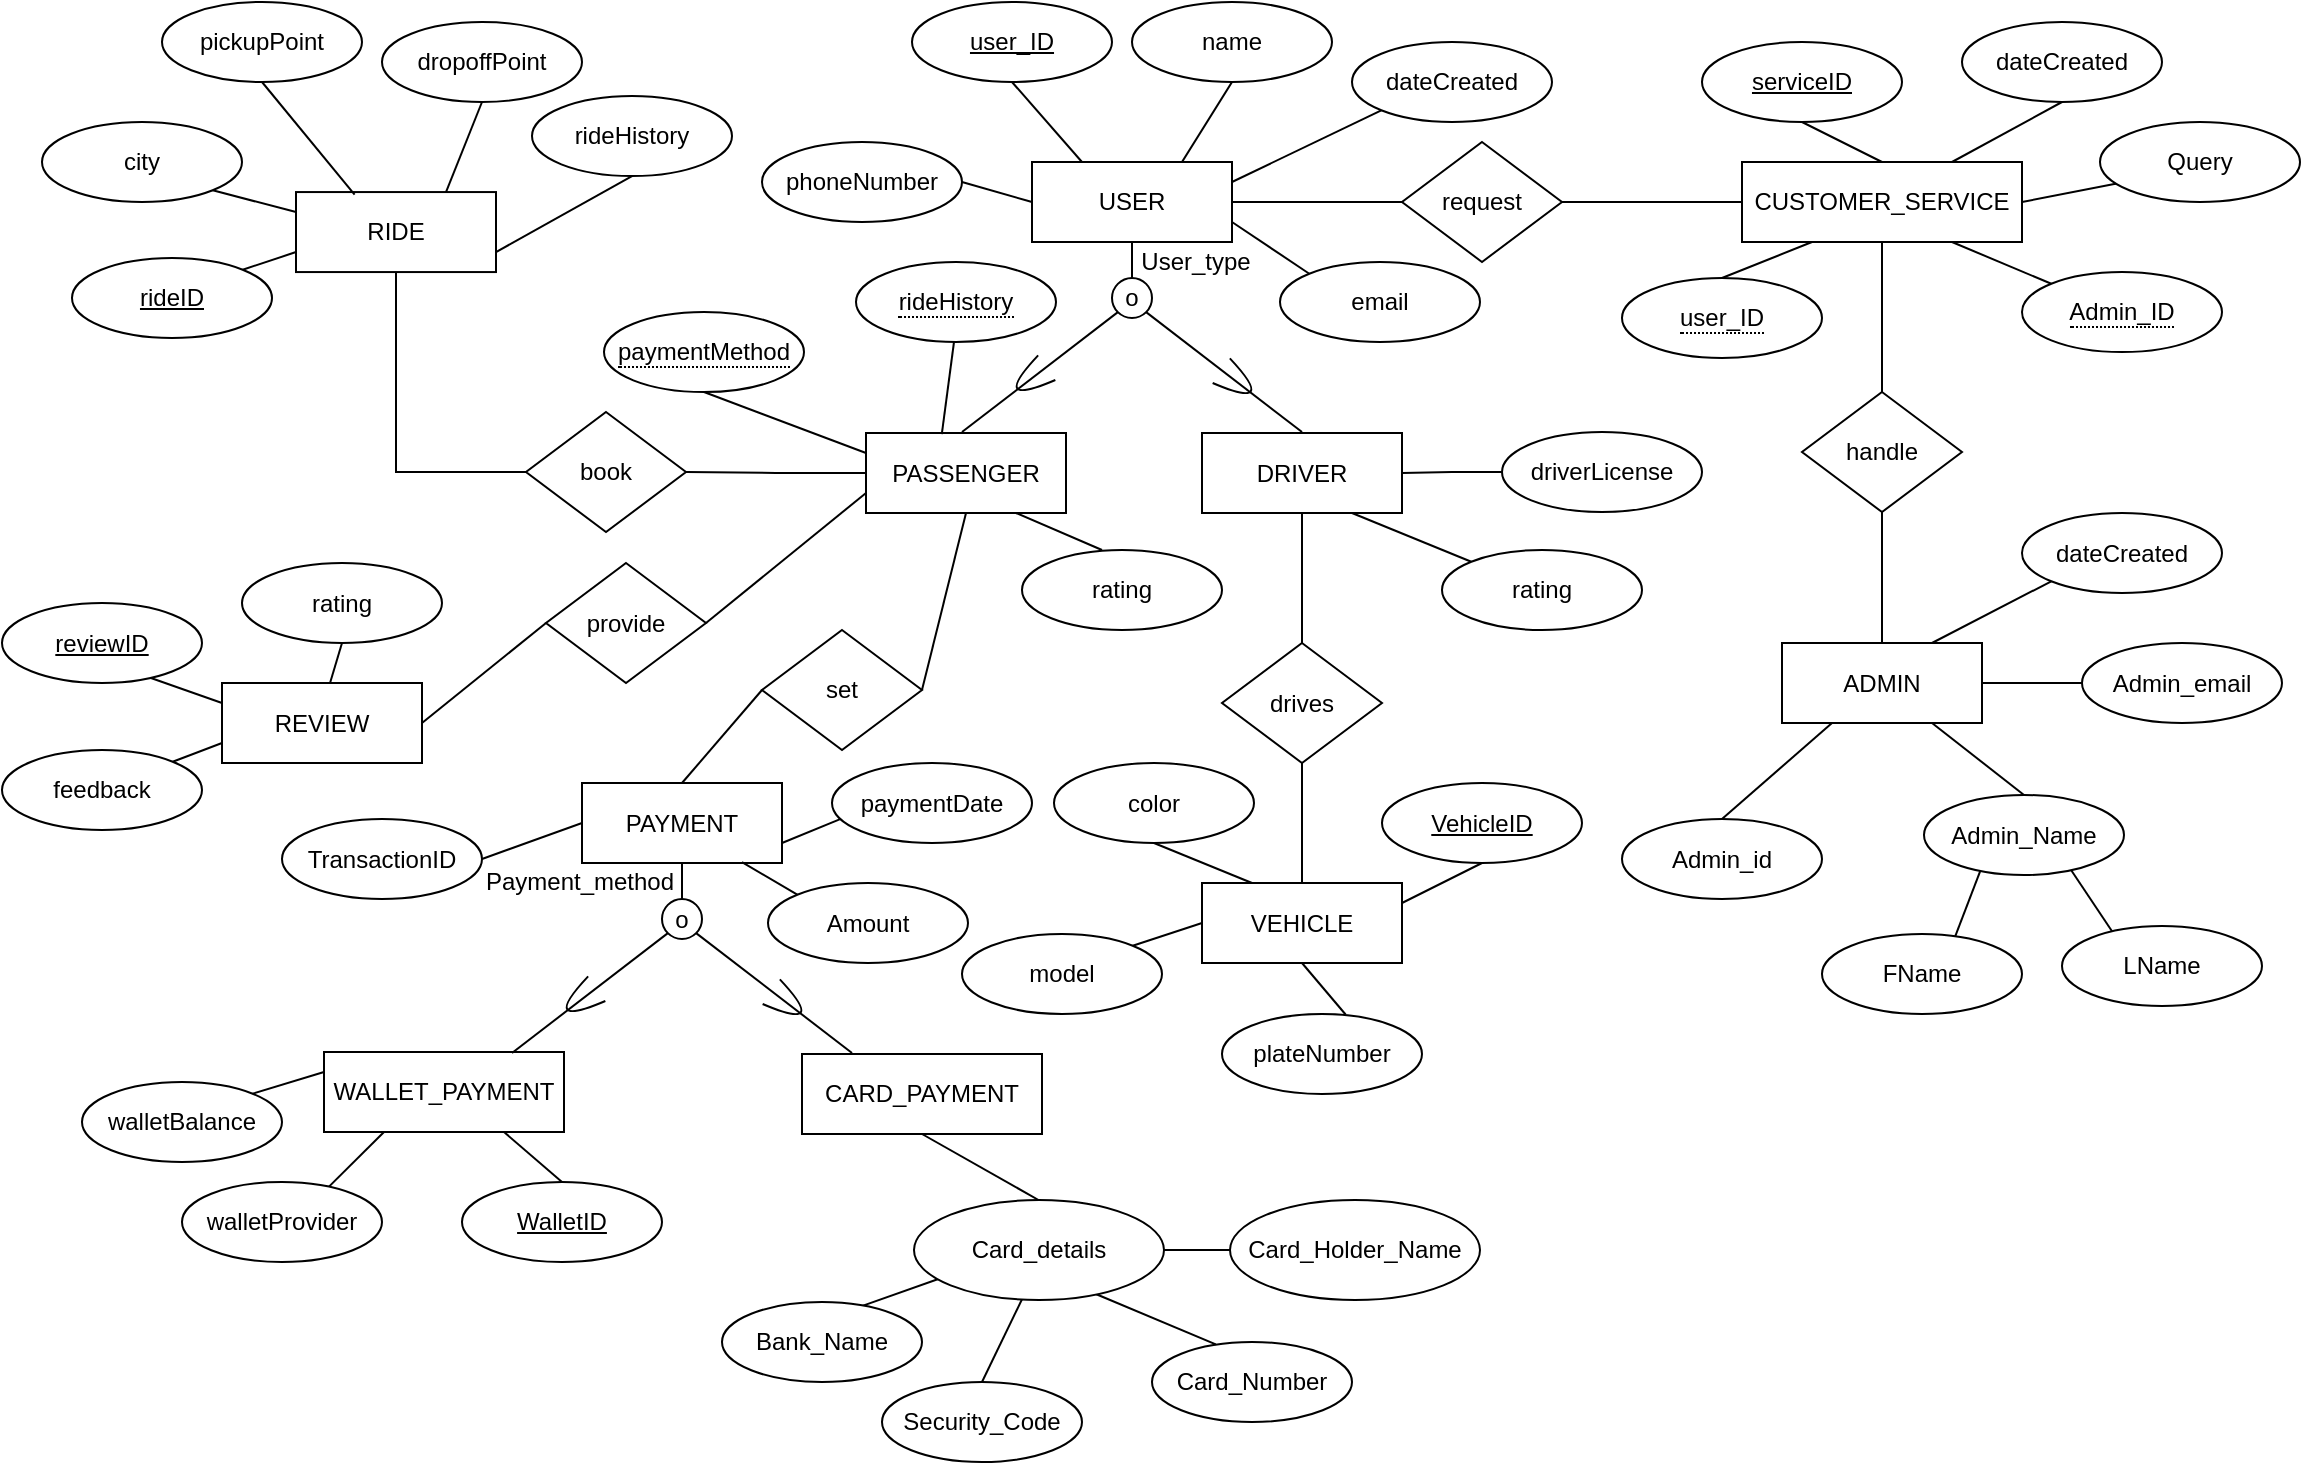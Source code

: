 <mxfile version="26.1.1">
  <diagram name="Page-1" id="zO423E_ZoOyMEr7k2f1L">
    <mxGraphModel dx="1430" dy="624" grid="1" gridSize="10" guides="1" tooltips="1" connect="1" arrows="1" fold="1" page="1" pageScale="1" pageWidth="1169" pageHeight="827" math="0" shadow="0">
      <root>
        <mxCell id="0" />
        <mxCell id="1" parent="0" />
        <mxCell id="DlGrRHyC1cA0BXUMPYq3-281" style="edgeStyle=orthogonalEdgeStyle;rounded=0;orthogonalLoop=1;jettySize=auto;html=1;exitX=1;exitY=0.5;exitDx=0;exitDy=0;entryX=0;entryY=0.5;entryDx=0;entryDy=0;endArrow=none;startFill=0;" parent="1" source="DlGrRHyC1cA0BXUMPYq3-2" target="DlGrRHyC1cA0BXUMPYq3-280" edge="1">
          <mxGeometry relative="1" as="geometry" />
        </mxCell>
        <mxCell id="DlGrRHyC1cA0BXUMPYq3-2" value="USER" style="whiteSpace=wrap;html=1;align=center;" parent="1" vertex="1">
          <mxGeometry x="535" y="140" width="100" height="40" as="geometry" />
        </mxCell>
        <mxCell id="DlGrRHyC1cA0BXUMPYq3-245" style="rounded=0;orthogonalLoop=1;jettySize=auto;html=1;exitX=0;exitY=1;exitDx=0;exitDy=0;entryX=0.5;entryY=0;entryDx=0;entryDy=0;endArrow=none;endFill=0;" parent="1" source="DlGrRHyC1cA0BXUMPYq3-247" edge="1">
          <mxGeometry relative="1" as="geometry">
            <mxPoint x="500" y="275" as="targetPoint" />
          </mxGeometry>
        </mxCell>
        <mxCell id="DlGrRHyC1cA0BXUMPYq3-246" style="rounded=0;orthogonalLoop=1;jettySize=auto;html=1;exitX=1;exitY=1;exitDx=0;exitDy=0;entryX=0.5;entryY=0;entryDx=0;entryDy=0;endArrow=none;endFill=0;" parent="1" source="DlGrRHyC1cA0BXUMPYq3-247" edge="1">
          <mxGeometry relative="1" as="geometry">
            <mxPoint x="670" y="275" as="targetPoint" />
          </mxGeometry>
        </mxCell>
        <mxCell id="DlGrRHyC1cA0BXUMPYq3-247" value="o" style="ellipse;whiteSpace=wrap;html=1;aspect=fixed;" parent="1" vertex="1">
          <mxGeometry x="575" y="198" width="20" height="20" as="geometry" />
        </mxCell>
        <mxCell id="DlGrRHyC1cA0BXUMPYq3-248" style="edgeStyle=orthogonalEdgeStyle;rounded=0;orthogonalLoop=1;jettySize=auto;html=1;entryX=0.5;entryY=1;entryDx=0;entryDy=0;endArrow=none;endFill=0;exitX=0.5;exitY=0;exitDx=0;exitDy=0;" parent="1" source="DlGrRHyC1cA0BXUMPYq3-247" edge="1">
          <mxGeometry relative="1" as="geometry">
            <mxPoint x="585" y="202" as="sourcePoint" />
            <mxPoint x="585" y="180" as="targetPoint" />
          </mxGeometry>
        </mxCell>
        <mxCell id="DlGrRHyC1cA0BXUMPYq3-249" value="" style="shape=dataStorage;whiteSpace=wrap;html=1;fixedSize=1;size=100;rotation=-35;" parent="1" vertex="1">
          <mxGeometry x="526" y="240.5" width="18" height="15" as="geometry" />
        </mxCell>
        <mxCell id="DlGrRHyC1cA0BXUMPYq3-250" value="" style="shape=dataStorage;whiteSpace=wrap;html=1;fixedSize=1;size=100;rotation=-145;" parent="1" vertex="1">
          <mxGeometry x="628" y="242" width="18" height="15" as="geometry" />
        </mxCell>
        <mxCell id="DlGrRHyC1cA0BXUMPYq3-264" style="edgeStyle=orthogonalEdgeStyle;rounded=0;orthogonalLoop=1;jettySize=auto;html=1;exitX=0.5;exitY=1;exitDx=0;exitDy=0;entryX=0.5;entryY=0;entryDx=0;entryDy=0;endArrow=none;startFill=0;" parent="1" source="DlGrRHyC1cA0BXUMPYq3-253" target="DlGrRHyC1cA0BXUMPYq3-263" edge="1">
          <mxGeometry relative="1" as="geometry" />
        </mxCell>
        <mxCell id="21jT29tWylWuVhvwRp_g-45" style="rounded=0;orthogonalLoop=1;jettySize=auto;html=1;exitX=0.75;exitY=1;exitDx=0;exitDy=0;entryX=0;entryY=0;entryDx=0;entryDy=0;endArrow=none;startFill=0;" parent="1" source="DlGrRHyC1cA0BXUMPYq3-253" target="21jT29tWylWuVhvwRp_g-44" edge="1">
          <mxGeometry relative="1" as="geometry" />
        </mxCell>
        <mxCell id="DlGrRHyC1cA0BXUMPYq3-253" value="DRIVER" style="whiteSpace=wrap;html=1;align=center;" parent="1" vertex="1">
          <mxGeometry x="620" y="275.5" width="100" height="40" as="geometry" />
        </mxCell>
        <mxCell id="DlGrRHyC1cA0BXUMPYq3-270" style="edgeStyle=orthogonalEdgeStyle;rounded=0;orthogonalLoop=1;jettySize=auto;html=1;exitX=0;exitY=0.5;exitDx=0;exitDy=0;entryX=1;entryY=0.5;entryDx=0;entryDy=0;endArrow=none;startFill=0;" parent="1" source="DlGrRHyC1cA0BXUMPYq3-254" target="DlGrRHyC1cA0BXUMPYq3-266" edge="1">
          <mxGeometry relative="1" as="geometry" />
        </mxCell>
        <mxCell id="21jT29tWylWuVhvwRp_g-61" style="rounded=0;orthogonalLoop=1;jettySize=auto;html=1;exitX=0;exitY=0.75;exitDx=0;exitDy=0;entryX=1;entryY=0.5;entryDx=0;entryDy=0;endArrow=none;startFill=0;" parent="1" source="DlGrRHyC1cA0BXUMPYq3-254" target="21jT29tWylWuVhvwRp_g-60" edge="1">
          <mxGeometry relative="1" as="geometry" />
        </mxCell>
        <mxCell id="DlGrRHyC1cA0BXUMPYq3-254" value="PASSENGER" style="whiteSpace=wrap;html=1;align=center;" parent="1" vertex="1">
          <mxGeometry x="452" y="275.5" width="100" height="40" as="geometry" />
        </mxCell>
        <mxCell id="21jT29tWylWuVhvwRp_g-8" style="rounded=0;orthogonalLoop=1;jettySize=auto;html=1;exitX=0;exitY=0.5;exitDx=0;exitDy=0;entryX=1;entryY=0.5;entryDx=0;entryDy=0;endArrow=none;startFill=0;" parent="1" source="DlGrRHyC1cA0BXUMPYq3-255" target="21jT29tWylWuVhvwRp_g-5" edge="1">
          <mxGeometry relative="1" as="geometry" />
        </mxCell>
        <mxCell id="DlGrRHyC1cA0BXUMPYq3-255" value="PAYMENT" style="whiteSpace=wrap;html=1;align=center;" parent="1" vertex="1">
          <mxGeometry x="310" y="450.5" width="100" height="40" as="geometry" />
        </mxCell>
        <mxCell id="DlGrRHyC1cA0BXUMPYq3-284" style="edgeStyle=orthogonalEdgeStyle;rounded=0;orthogonalLoop=1;jettySize=auto;html=1;exitX=0.5;exitY=0;exitDx=0;exitDy=0;entryX=0.5;entryY=1;entryDx=0;entryDy=0;endArrow=none;startFill=0;" parent="1" source="DlGrRHyC1cA0BXUMPYq3-256" target="DlGrRHyC1cA0BXUMPYq3-283" edge="1">
          <mxGeometry relative="1" as="geometry" />
        </mxCell>
        <mxCell id="vDaypBNMxRBxDDfHmTtc-6" style="rounded=0;orthogonalLoop=1;jettySize=auto;html=1;exitX=0.75;exitY=1;exitDx=0;exitDy=0;entryX=0.5;entryY=0;entryDx=0;entryDy=0;endArrow=none;startFill=0;" parent="1" source="DlGrRHyC1cA0BXUMPYq3-256" target="vDaypBNMxRBxDDfHmTtc-1" edge="1">
          <mxGeometry relative="1" as="geometry" />
        </mxCell>
        <mxCell id="vDaypBNMxRBxDDfHmTtc-23" style="rounded=0;orthogonalLoop=1;jettySize=auto;html=1;exitX=1;exitY=0.5;exitDx=0;exitDy=0;entryX=0;entryY=0.5;entryDx=0;entryDy=0;endArrow=none;startFill=0;" parent="1" source="DlGrRHyC1cA0BXUMPYq3-256" target="vDaypBNMxRBxDDfHmTtc-22" edge="1">
          <mxGeometry relative="1" as="geometry" />
        </mxCell>
        <mxCell id="DlGrRHyC1cA0BXUMPYq3-256" value="ADMIN" style="whiteSpace=wrap;html=1;align=center;" parent="1" vertex="1">
          <mxGeometry x="910" y="380.5" width="100" height="40" as="geometry" />
        </mxCell>
        <mxCell id="DlGrRHyC1cA0BXUMPYq3-257" value="CARD_PAYMENT" style="whiteSpace=wrap;html=1;align=center;" parent="1" vertex="1">
          <mxGeometry x="420" y="586" width="120" height="40" as="geometry" />
        </mxCell>
        <mxCell id="21jT29tWylWuVhvwRp_g-11" style="rounded=0;orthogonalLoop=1;jettySize=auto;html=1;exitX=0.25;exitY=1;exitDx=0;exitDy=0;entryX=0.73;entryY=0.07;entryDx=0;entryDy=0;endArrow=none;startFill=0;entryPerimeter=0;" parent="1" source="DlGrRHyC1cA0BXUMPYq3-258" target="21jT29tWylWuVhvwRp_g-1" edge="1">
          <mxGeometry relative="1" as="geometry" />
        </mxCell>
        <mxCell id="21jT29tWylWuVhvwRp_g-12" style="rounded=0;orthogonalLoop=1;jettySize=auto;html=1;exitX=0.75;exitY=1;exitDx=0;exitDy=0;entryX=0.5;entryY=0;entryDx=0;entryDy=0;endArrow=none;startFill=0;" parent="1" source="DlGrRHyC1cA0BXUMPYq3-258" target="21jT29tWylWuVhvwRp_g-2" edge="1">
          <mxGeometry relative="1" as="geometry" />
        </mxCell>
        <mxCell id="DlGrRHyC1cA0BXUMPYq3-258" value="WALLET_PAYMENT" style="whiteSpace=wrap;html=1;align=center;" parent="1" vertex="1">
          <mxGeometry x="181" y="585" width="120" height="40" as="geometry" />
        </mxCell>
        <mxCell id="DlGrRHyC1cA0BXUMPYq3-259" value="RIDE" style="whiteSpace=wrap;html=1;align=center;" parent="1" vertex="1">
          <mxGeometry x="167" y="155.03" width="100" height="40" as="geometry" />
        </mxCell>
        <mxCell id="21jT29tWylWuVhvwRp_g-18" style="rounded=0;orthogonalLoop=1;jettySize=auto;html=1;exitX=0;exitY=0.5;exitDx=0;exitDy=0;entryX=1;entryY=0;entryDx=0;entryDy=0;endArrow=none;startFill=0;" parent="1" source="DlGrRHyC1cA0BXUMPYq3-261" target="21jT29tWylWuVhvwRp_g-15" edge="1">
          <mxGeometry relative="1" as="geometry" />
        </mxCell>
        <mxCell id="DlGrRHyC1cA0BXUMPYq3-261" value="VEHICLE" style="whiteSpace=wrap;html=1;align=center;" parent="1" vertex="1">
          <mxGeometry x="620" y="500.5" width="100" height="40" as="geometry" />
        </mxCell>
        <mxCell id="vDaypBNMxRBxDDfHmTtc-26" style="rounded=0;orthogonalLoop=1;jettySize=auto;html=1;exitX=1;exitY=0.5;exitDx=0;exitDy=0;entryX=0.084;entryY=0.768;entryDx=0;entryDy=0;endArrow=none;startFill=0;entryPerimeter=0;" parent="1" source="DlGrRHyC1cA0BXUMPYq3-262" target="vDaypBNMxRBxDDfHmTtc-25" edge="1">
          <mxGeometry relative="1" as="geometry" />
        </mxCell>
        <mxCell id="DlGrRHyC1cA0BXUMPYq3-262" value="CUSTOMER_SERVICE" style="whiteSpace=wrap;html=1;align=center;" parent="1" vertex="1">
          <mxGeometry x="890" y="140" width="140" height="40" as="geometry" />
        </mxCell>
        <mxCell id="DlGrRHyC1cA0BXUMPYq3-265" style="edgeStyle=orthogonalEdgeStyle;rounded=0;orthogonalLoop=1;jettySize=auto;html=1;exitX=0.5;exitY=1;exitDx=0;exitDy=0;entryX=0.5;entryY=0;entryDx=0;entryDy=0;endArrow=none;startFill=0;" parent="1" source="DlGrRHyC1cA0BXUMPYq3-263" target="DlGrRHyC1cA0BXUMPYq3-261" edge="1">
          <mxGeometry relative="1" as="geometry" />
        </mxCell>
        <mxCell id="DlGrRHyC1cA0BXUMPYq3-263" value="drives" style="shape=rhombus;perimeter=rhombusPerimeter;whiteSpace=wrap;html=1;align=center;" parent="1" vertex="1">
          <mxGeometry x="630" y="380.5" width="80" height="60" as="geometry" />
        </mxCell>
        <mxCell id="DlGrRHyC1cA0BXUMPYq3-268" style="edgeStyle=orthogonalEdgeStyle;rounded=0;orthogonalLoop=1;jettySize=auto;html=1;exitX=0;exitY=0.5;exitDx=0;exitDy=0;entryX=0.5;entryY=1;entryDx=0;entryDy=0;endArrow=none;startFill=0;" parent="1" source="DlGrRHyC1cA0BXUMPYq3-266" target="DlGrRHyC1cA0BXUMPYq3-259" edge="1">
          <mxGeometry relative="1" as="geometry" />
        </mxCell>
        <mxCell id="DlGrRHyC1cA0BXUMPYq3-266" value="book" style="shape=rhombus;perimeter=rhombusPerimeter;whiteSpace=wrap;html=1;align=center;" parent="1" vertex="1">
          <mxGeometry x="282" y="265.03" width="80" height="60" as="geometry" />
        </mxCell>
        <mxCell id="DlGrRHyC1cA0BXUMPYq3-272" style="rounded=0;orthogonalLoop=1;jettySize=auto;html=1;exitX=1;exitY=0.5;exitDx=0;exitDy=0;entryX=0.5;entryY=1;entryDx=0;entryDy=0;endArrow=none;startFill=0;" parent="1" source="DlGrRHyC1cA0BXUMPYq3-271" target="DlGrRHyC1cA0BXUMPYq3-254" edge="1">
          <mxGeometry relative="1" as="geometry" />
        </mxCell>
        <mxCell id="DlGrRHyC1cA0BXUMPYq3-273" style="rounded=0;orthogonalLoop=1;jettySize=auto;html=1;exitX=0;exitY=0.5;exitDx=0;exitDy=0;entryX=0.5;entryY=0;entryDx=0;entryDy=0;endArrow=none;startFill=0;" parent="1" source="DlGrRHyC1cA0BXUMPYq3-271" target="DlGrRHyC1cA0BXUMPYq3-255" edge="1">
          <mxGeometry relative="1" as="geometry">
            <mxPoint x="370" y="440.0" as="targetPoint" />
          </mxGeometry>
        </mxCell>
        <mxCell id="DlGrRHyC1cA0BXUMPYq3-271" value="set" style="shape=rhombus;perimeter=rhombusPerimeter;whiteSpace=wrap;html=1;align=center;" parent="1" vertex="1">
          <mxGeometry x="400" y="374" width="80" height="60" as="geometry" />
        </mxCell>
        <mxCell id="DlGrRHyC1cA0BXUMPYq3-274" style="rounded=0;orthogonalLoop=1;jettySize=auto;html=1;exitX=0;exitY=1;exitDx=0;exitDy=0;entryX=0.5;entryY=0;entryDx=0;entryDy=0;endArrow=none;endFill=0;" parent="1" source="DlGrRHyC1cA0BXUMPYq3-276" edge="1">
          <mxGeometry relative="1" as="geometry">
            <mxPoint x="275" y="585.5" as="targetPoint" />
          </mxGeometry>
        </mxCell>
        <mxCell id="DlGrRHyC1cA0BXUMPYq3-275" style="rounded=0;orthogonalLoop=1;jettySize=auto;html=1;exitX=1;exitY=1;exitDx=0;exitDy=0;entryX=0.5;entryY=0;entryDx=0;entryDy=0;endArrow=none;endFill=0;" parent="1" source="DlGrRHyC1cA0BXUMPYq3-276" edge="1">
          <mxGeometry relative="1" as="geometry">
            <mxPoint x="445" y="585.5" as="targetPoint" />
          </mxGeometry>
        </mxCell>
        <mxCell id="DlGrRHyC1cA0BXUMPYq3-276" value="o" style="ellipse;whiteSpace=wrap;html=1;aspect=fixed;" parent="1" vertex="1">
          <mxGeometry x="350" y="508.5" width="20" height="20" as="geometry" />
        </mxCell>
        <mxCell id="DlGrRHyC1cA0BXUMPYq3-277" style="edgeStyle=orthogonalEdgeStyle;rounded=0;orthogonalLoop=1;jettySize=auto;html=1;entryX=0.5;entryY=1;entryDx=0;entryDy=0;endArrow=none;endFill=0;exitX=0.5;exitY=0;exitDx=0;exitDy=0;" parent="1" source="DlGrRHyC1cA0BXUMPYq3-276" edge="1">
          <mxGeometry relative="1" as="geometry">
            <mxPoint x="360" y="512.5" as="sourcePoint" />
            <mxPoint x="360" y="490.5" as="targetPoint" />
          </mxGeometry>
        </mxCell>
        <mxCell id="DlGrRHyC1cA0BXUMPYq3-278" value="" style="shape=dataStorage;whiteSpace=wrap;html=1;fixedSize=1;size=100;rotation=-35;" parent="1" vertex="1">
          <mxGeometry x="301" y="551" width="18" height="15" as="geometry" />
        </mxCell>
        <mxCell id="DlGrRHyC1cA0BXUMPYq3-279" value="" style="shape=dataStorage;whiteSpace=wrap;html=1;fixedSize=1;size=100;rotation=-145;" parent="1" vertex="1">
          <mxGeometry x="403" y="552.5" width="18" height="15" as="geometry" />
        </mxCell>
        <mxCell id="DlGrRHyC1cA0BXUMPYq3-282" style="edgeStyle=orthogonalEdgeStyle;rounded=0;orthogonalLoop=1;jettySize=auto;html=1;exitX=1;exitY=0.5;exitDx=0;exitDy=0;entryX=0;entryY=0.5;entryDx=0;entryDy=0;endArrow=none;startFill=0;" parent="1" source="DlGrRHyC1cA0BXUMPYq3-280" target="DlGrRHyC1cA0BXUMPYq3-262" edge="1">
          <mxGeometry relative="1" as="geometry" />
        </mxCell>
        <mxCell id="DlGrRHyC1cA0BXUMPYq3-280" value="request" style="shape=rhombus;perimeter=rhombusPerimeter;whiteSpace=wrap;html=1;align=center;" parent="1" vertex="1">
          <mxGeometry x="720" y="130" width="80" height="60" as="geometry" />
        </mxCell>
        <mxCell id="DlGrRHyC1cA0BXUMPYq3-285" style="edgeStyle=orthogonalEdgeStyle;rounded=0;orthogonalLoop=1;jettySize=auto;html=1;exitX=0.5;exitY=0;exitDx=0;exitDy=0;entryX=0.5;entryY=1;entryDx=0;entryDy=0;endArrow=none;startFill=0;" parent="1" source="DlGrRHyC1cA0BXUMPYq3-283" target="DlGrRHyC1cA0BXUMPYq3-262" edge="1">
          <mxGeometry relative="1" as="geometry" />
        </mxCell>
        <mxCell id="DlGrRHyC1cA0BXUMPYq3-283" value="handle" style="shape=rhombus;perimeter=rhombusPerimeter;whiteSpace=wrap;html=1;align=center;" parent="1" vertex="1">
          <mxGeometry x="920" y="255.03" width="80" height="60" as="geometry" />
        </mxCell>
        <mxCell id="vDaypBNMxRBxDDfHmTtc-1" value="Admin_Name" style="ellipse;whiteSpace=wrap;html=1;align=center;" parent="1" vertex="1">
          <mxGeometry x="981" y="456.5" width="100" height="40" as="geometry" />
        </mxCell>
        <mxCell id="vDaypBNMxRBxDDfHmTtc-2" style="rounded=0;orthogonalLoop=1;jettySize=auto;html=1;exitX=0.666;exitY=0.029;exitDx=0;exitDy=0;entryX=0.281;entryY=0.952;entryDx=0;entryDy=0;endArrow=none;endFill=0;exitPerimeter=0;entryPerimeter=0;" parent="1" source="vDaypBNMxRBxDDfHmTtc-3" target="vDaypBNMxRBxDDfHmTtc-1" edge="1">
          <mxGeometry relative="1" as="geometry" />
        </mxCell>
        <mxCell id="vDaypBNMxRBxDDfHmTtc-3" value="FName&lt;span style=&quot;color: rgba(0, 0, 0, 0); font-family: monospace; font-size: 0px; text-align: start; text-wrap: nowrap;&quot;&gt;%3CmxGraphModel%3E%3Croot%3E%3CmxCell%20id%3D%220%22%2F%3E%3CmxCell%20id%3D%221%22%20parent%3D%220%22%2F%3E%3CmxCell%20id%3D%222%22%20value%3D%22Customer_Name%22%20style%3D%22ellipse%3BwhiteSpace%3Dwrap%3Bhtml%3D1%3Balign%3Dcenter%3B%22%20vertex%3D%221%22%20parent%3D%221%22%3E%3CmxGeometry%20x%3D%22320%22%20y%3D%22630%22%20width%3D%22100%22%20height%3D%2240%22%20as%3D%22geometry%22%2F%3E%3C%2FmxCell%3E%3C%2Froot%3E%3C%2FmxGraphModel%3E&lt;/span&gt;" style="ellipse;whiteSpace=wrap;html=1;align=center;" parent="1" vertex="1">
          <mxGeometry x="930" y="526" width="100" height="40" as="geometry" />
        </mxCell>
        <mxCell id="vDaypBNMxRBxDDfHmTtc-4" style="rounded=0;orthogonalLoop=1;jettySize=auto;html=1;exitX=0.5;exitY=1;exitDx=0;exitDy=0;entryX=0.737;entryY=0.943;entryDx=0;entryDy=0;endArrow=none;endFill=0;entryPerimeter=0;" parent="1" source="vDaypBNMxRBxDDfHmTtc-5" target="vDaypBNMxRBxDDfHmTtc-1" edge="1">
          <mxGeometry relative="1" as="geometry" />
        </mxCell>
        <mxCell id="vDaypBNMxRBxDDfHmTtc-5" value="LName&lt;span style=&quot;color: rgba(0, 0, 0, 0); font-family: monospace; font-size: 0px; text-align: start; text-wrap: nowrap;&quot;&gt;%3CmxGraphModel%3E%3Croot%3E%3CmxCell%20id%3D%220%22%2F%3E%3CmxCell%20id%3D%221%22%20parent%3D%220%22%2F%3E%3CmxCell%20id%3D%222%22%20value%3D%22Customer_Name%22%20style%3D%22ellipse%3BwhiteSpace%3Dwrap%3Bhtml%3D1%3Balign%3Dcenter%3B%22%20vertex%3D%221%22%20parent%3D%221%22%3E%3CmxGeometry%20x%3D%22320%22%20y%3D%22630%22%20width%3D%22100%22%20height%3D%2240%22%20as%3D%22geometry%22%2F%3E%3C%2FmxCell%3E%3C%2Froot%3E%3C%2FmxGraphModel%3E&lt;/span&gt;" style="ellipse;whiteSpace=wrap;html=1;align=center;" parent="1" vertex="1">
          <mxGeometry x="1050" y="522" width="100" height="40" as="geometry" />
        </mxCell>
        <mxCell id="vDaypBNMxRBxDDfHmTtc-8" style="rounded=0;orthogonalLoop=1;jettySize=auto;html=1;exitX=0.5;exitY=1;exitDx=0;exitDy=0;entryX=0.5;entryY=0;entryDx=0;entryDy=0;endArrow=none;startFill=0;" parent="1" source="vDaypBNMxRBxDDfHmTtc-7" target="DlGrRHyC1cA0BXUMPYq3-262" edge="1">
          <mxGeometry relative="1" as="geometry" />
        </mxCell>
        <mxCell id="vDaypBNMxRBxDDfHmTtc-7" value="&lt;u&gt;serviceID&lt;/u&gt;" style="ellipse;whiteSpace=wrap;html=1;align=center;" parent="1" vertex="1">
          <mxGeometry x="870" y="80" width="100" height="40" as="geometry" />
        </mxCell>
        <mxCell id="vDaypBNMxRBxDDfHmTtc-9" value="Card_Number" style="ellipse;whiteSpace=wrap;html=1;align=center;" parent="1" vertex="1">
          <mxGeometry x="595" y="730" width="100" height="40" as="geometry" />
        </mxCell>
        <mxCell id="vDaypBNMxRBxDDfHmTtc-10" value="Card_Holder_Name" style="ellipse;whiteSpace=wrap;html=1;align=center;" parent="1" vertex="1">
          <mxGeometry x="634" y="659" width="125" height="50" as="geometry" />
        </mxCell>
        <mxCell id="vDaypBNMxRBxDDfHmTtc-12" value="Security_Code" style="ellipse;whiteSpace=wrap;html=1;align=center;" parent="1" vertex="1">
          <mxGeometry x="460" y="750" width="100" height="40" as="geometry" />
        </mxCell>
        <mxCell id="vDaypBNMxRBxDDfHmTtc-16" style="rounded=0;orthogonalLoop=1;jettySize=auto;html=1;exitX=0.702;exitY=0.049;exitDx=0;exitDy=0;entryX=0.074;entryY=0.766;entryDx=0;entryDy=0;entryPerimeter=0;endArrow=none;startFill=0;exitPerimeter=0;" parent="1" source="vDaypBNMxRBxDDfHmTtc-13" edge="1">
          <mxGeometry relative="1" as="geometry">
            <mxPoint x="493.14" y="696.768" as="targetPoint" />
          </mxGeometry>
        </mxCell>
        <mxCell id="vDaypBNMxRBxDDfHmTtc-13" value="Bank_Name" style="ellipse;whiteSpace=wrap;html=1;align=center;" parent="1" vertex="1">
          <mxGeometry x="380" y="710" width="100" height="40" as="geometry" />
        </mxCell>
        <mxCell id="vDaypBNMxRBxDDfHmTtc-15" style="rounded=0;orthogonalLoop=1;jettySize=auto;html=1;exitX=0.5;exitY=0;exitDx=0;exitDy=0;entryX=0.5;entryY=1;entryDx=0;entryDy=0;endArrow=none;startFill=0;" parent="1" target="DlGrRHyC1cA0BXUMPYq3-257" edge="1">
          <mxGeometry relative="1" as="geometry">
            <mxPoint x="540" y="660" as="sourcePoint" />
          </mxGeometry>
        </mxCell>
        <mxCell id="vDaypBNMxRBxDDfHmTtc-17" style="edgeStyle=orthogonalEdgeStyle;rounded=0;orthogonalLoop=1;jettySize=auto;html=1;exitX=1;exitY=0.5;exitDx=0;exitDy=0;entryX=0;entryY=0.5;entryDx=0;entryDy=0;endArrow=none;startFill=0;" parent="1" target="vDaypBNMxRBxDDfHmTtc-10" edge="1">
          <mxGeometry relative="1" as="geometry">
            <mxPoint x="595.0" y="684" as="sourcePoint" />
          </mxGeometry>
        </mxCell>
        <mxCell id="vDaypBNMxRBxDDfHmTtc-18" style="rounded=0;orthogonalLoop=1;jettySize=auto;html=1;exitX=0.5;exitY=0;exitDx=0;exitDy=0;entryX=0.414;entryY=0.99;entryDx=0;entryDy=0;entryPerimeter=0;endArrow=none;startFill=0;" parent="1" source="vDaypBNMxRBxDDfHmTtc-12" edge="1">
          <mxGeometry relative="1" as="geometry">
            <mxPoint x="530.54" y="707.52" as="targetPoint" />
          </mxGeometry>
        </mxCell>
        <mxCell id="vDaypBNMxRBxDDfHmTtc-19" style="rounded=0;orthogonalLoop=1;jettySize=auto;html=1;exitX=0.319;exitY=0.03;exitDx=0;exitDy=0;entryX=0.731;entryY=0.945;entryDx=0;entryDy=0;entryPerimeter=0;endArrow=none;startFill=0;exitPerimeter=0;" parent="1" source="vDaypBNMxRBxDDfHmTtc-9" edge="1">
          <mxGeometry relative="1" as="geometry">
            <mxPoint x="565.41" y="705.36" as="targetPoint" />
          </mxGeometry>
        </mxCell>
        <mxCell id="vDaypBNMxRBxDDfHmTtc-21" style="rounded=0;orthogonalLoop=1;jettySize=auto;html=1;exitX=0.5;exitY=0;exitDx=0;exitDy=0;entryX=0.25;entryY=1;entryDx=0;entryDy=0;endArrow=none;startFill=0;" parent="1" source="vDaypBNMxRBxDDfHmTtc-20" target="DlGrRHyC1cA0BXUMPYq3-256" edge="1">
          <mxGeometry relative="1" as="geometry" />
        </mxCell>
        <mxCell id="vDaypBNMxRBxDDfHmTtc-20" value="Admin_id" style="ellipse;whiteSpace=wrap;html=1;align=center;" parent="1" vertex="1">
          <mxGeometry x="830" y="468.5" width="100" height="40" as="geometry" />
        </mxCell>
        <mxCell id="vDaypBNMxRBxDDfHmTtc-22" value="Admin_email" style="ellipse;whiteSpace=wrap;html=1;align=center;" parent="1" vertex="1">
          <mxGeometry x="1060" y="380.5" width="100" height="40" as="geometry" />
        </mxCell>
        <mxCell id="vDaypBNMxRBxDDfHmTtc-25" value="Query" style="ellipse;whiteSpace=wrap;html=1;align=center;" parent="1" vertex="1">
          <mxGeometry x="1069" y="120" width="100" height="40" as="geometry" />
        </mxCell>
        <mxCell id="21jT29tWylWuVhvwRp_g-1" value="walletProvider" style="ellipse;whiteSpace=wrap;html=1;align=center;" parent="1" vertex="1">
          <mxGeometry x="110" y="650" width="100" height="40" as="geometry" />
        </mxCell>
        <mxCell id="21jT29tWylWuVhvwRp_g-2" value="&lt;u&gt;WalletID&lt;/u&gt;" style="ellipse;whiteSpace=wrap;html=1;align=center;" parent="1" vertex="1">
          <mxGeometry x="250" y="650" width="100" height="40" as="geometry" />
        </mxCell>
        <mxCell id="21jT29tWylWuVhvwRp_g-3" value="walletBalance" style="ellipse;whiteSpace=wrap;html=1;align=center;" parent="1" vertex="1">
          <mxGeometry x="60" y="600" width="100" height="40" as="geometry" />
        </mxCell>
        <mxCell id="21jT29tWylWuVhvwRp_g-7" style="rounded=0;orthogonalLoop=1;jettySize=auto;html=1;exitX=0;exitY=0;exitDx=0;exitDy=0;entryX=0.8;entryY=0.988;entryDx=0;entryDy=0;endArrow=none;startFill=0;entryPerimeter=0;" parent="1" source="21jT29tWylWuVhvwRp_g-4" target="DlGrRHyC1cA0BXUMPYq3-255" edge="1">
          <mxGeometry relative="1" as="geometry" />
        </mxCell>
        <mxCell id="21jT29tWylWuVhvwRp_g-4" value="Amount" style="ellipse;whiteSpace=wrap;html=1;align=center;" parent="1" vertex="1">
          <mxGeometry x="403" y="500.5" width="100" height="40" as="geometry" />
        </mxCell>
        <mxCell id="21jT29tWylWuVhvwRp_g-5" value="TransactionID" style="ellipse;whiteSpace=wrap;html=1;align=center;" parent="1" vertex="1">
          <mxGeometry x="160" y="468.5" width="100" height="40" as="geometry" />
        </mxCell>
        <mxCell id="21jT29tWylWuVhvwRp_g-9" style="rounded=0;orthogonalLoop=1;jettySize=auto;html=1;exitX=0.041;exitY=0.702;exitDx=0;exitDy=0;entryX=1;entryY=0.75;entryDx=0;entryDy=0;endArrow=none;startFill=0;exitPerimeter=0;" parent="1" source="21jT29tWylWuVhvwRp_g-6" target="DlGrRHyC1cA0BXUMPYq3-255" edge="1">
          <mxGeometry relative="1" as="geometry" />
        </mxCell>
        <mxCell id="21jT29tWylWuVhvwRp_g-6" value="paymentDate" style="ellipse;whiteSpace=wrap;html=1;align=center;" parent="1" vertex="1">
          <mxGeometry x="435" y="440.5" width="100" height="40" as="geometry" />
        </mxCell>
        <mxCell id="21jT29tWylWuVhvwRp_g-10" style="rounded=0;orthogonalLoop=1;jettySize=auto;html=1;exitX=0;exitY=0.25;exitDx=0;exitDy=0;entryX=1;entryY=0;entryDx=0;entryDy=0;endArrow=none;startFill=0;" parent="1" source="DlGrRHyC1cA0BXUMPYq3-258" target="21jT29tWylWuVhvwRp_g-3" edge="1">
          <mxGeometry relative="1" as="geometry" />
        </mxCell>
        <mxCell id="21jT29tWylWuVhvwRp_g-20" style="rounded=0;orthogonalLoop=1;jettySize=auto;html=1;exitX=0.5;exitY=1;exitDx=0;exitDy=0;entryX=1;entryY=0.25;entryDx=0;entryDy=0;endArrow=none;startFill=0;" parent="1" source="21jT29tWylWuVhvwRp_g-13" target="DlGrRHyC1cA0BXUMPYq3-261" edge="1">
          <mxGeometry relative="1" as="geometry" />
        </mxCell>
        <mxCell id="21jT29tWylWuVhvwRp_g-13" value="&lt;u&gt;VehicleID&lt;/u&gt;" style="ellipse;whiteSpace=wrap;html=1;align=center;" parent="1" vertex="1">
          <mxGeometry x="710" y="450.5" width="100" height="40" as="geometry" />
        </mxCell>
        <mxCell id="21jT29tWylWuVhvwRp_g-14" value="plateNumber" style="ellipse;whiteSpace=wrap;html=1;align=center;" parent="1" vertex="1">
          <mxGeometry x="630" y="566" width="100" height="40" as="geometry" />
        </mxCell>
        <mxCell id="21jT29tWylWuVhvwRp_g-15" value="model&lt;span style=&quot;color: rgba(0, 0, 0, 0); font-family: monospace; font-size: 0px; text-align: start; text-wrap-mode: nowrap;&quot;&gt;%3CmxGraphModel%3E%3Croot%3E%3CmxCell%20id%3D%220%22%2F%3E%3CmxCell%20id%3D%221%22%20parent%3D%220%22%2F%3E%3CmxCell%20id%3D%222%22%20value%3D%22plateNumber%22%20style%3D%22ellipse%3BwhiteSpace%3Dwrap%3Bhtml%3D1%3Balign%3Dcenter%3B%22%20vertex%3D%221%22%20parent%3D%221%22%3E%3CmxGeometry%20x%3D%22730%22%20y%3D%22527.5%22%20width%3D%22100%22%20height%3D%2240%22%20as%3D%22geometry%22%2F%3E%3C%2FmxCell%3E%3C%2Froot%3E%3C%2FmxGraphModel%3E&lt;/span&gt;" style="ellipse;whiteSpace=wrap;html=1;align=center;" parent="1" vertex="1">
          <mxGeometry x="500" y="526" width="100" height="40" as="geometry" />
        </mxCell>
        <mxCell id="21jT29tWylWuVhvwRp_g-17" style="rounded=0;orthogonalLoop=1;jettySize=auto;html=1;exitX=0.5;exitY=1;exitDx=0;exitDy=0;entryX=0.25;entryY=0;entryDx=0;entryDy=0;endArrow=none;startFill=0;" parent="1" source="21jT29tWylWuVhvwRp_g-16" target="DlGrRHyC1cA0BXUMPYq3-261" edge="1">
          <mxGeometry relative="1" as="geometry" />
        </mxCell>
        <mxCell id="21jT29tWylWuVhvwRp_g-16" value="color" style="ellipse;whiteSpace=wrap;html=1;align=center;" parent="1" vertex="1">
          <mxGeometry x="546" y="440.5" width="100" height="40" as="geometry" />
        </mxCell>
        <mxCell id="21jT29tWylWuVhvwRp_g-19" style="rounded=0;orthogonalLoop=1;jettySize=auto;html=1;exitX=0.5;exitY=1;exitDx=0;exitDy=0;entryX=0.618;entryY=0.006;entryDx=0;entryDy=0;entryPerimeter=0;endArrow=none;startFill=0;" parent="1" source="DlGrRHyC1cA0BXUMPYq3-261" target="21jT29tWylWuVhvwRp_g-14" edge="1">
          <mxGeometry relative="1" as="geometry" />
        </mxCell>
        <mxCell id="21jT29tWylWuVhvwRp_g-22" style="rounded=0;orthogonalLoop=1;jettySize=auto;html=1;exitX=0.5;exitY=1;exitDx=0;exitDy=0;entryX=0.25;entryY=0;entryDx=0;entryDy=0;endArrow=none;startFill=0;" parent="1" source="21jT29tWylWuVhvwRp_g-21" target="DlGrRHyC1cA0BXUMPYq3-2" edge="1">
          <mxGeometry relative="1" as="geometry" />
        </mxCell>
        <mxCell id="21jT29tWylWuVhvwRp_g-21" value="&lt;u&gt;user_ID&lt;/u&gt;" style="ellipse;whiteSpace=wrap;html=1;align=center;" parent="1" vertex="1">
          <mxGeometry x="475" y="60.0" width="100" height="40" as="geometry" />
        </mxCell>
        <mxCell id="21jT29tWylWuVhvwRp_g-24" style="rounded=0;orthogonalLoop=1;jettySize=auto;html=1;exitX=0.5;exitY=1;exitDx=0;exitDy=0;entryX=0.75;entryY=0;entryDx=0;entryDy=0;endArrow=none;startFill=0;" parent="1" source="21jT29tWylWuVhvwRp_g-23" target="DlGrRHyC1cA0BXUMPYq3-2" edge="1">
          <mxGeometry relative="1" as="geometry" />
        </mxCell>
        <mxCell id="21jT29tWylWuVhvwRp_g-23" value="name" style="ellipse;whiteSpace=wrap;html=1;align=center;" parent="1" vertex="1">
          <mxGeometry x="585" y="60.0" width="100" height="40" as="geometry" />
        </mxCell>
        <mxCell id="21jT29tWylWuVhvwRp_g-26" style="rounded=0;orthogonalLoop=1;jettySize=auto;html=1;exitX=1;exitY=0.5;exitDx=0;exitDy=0;entryX=0;entryY=0.5;entryDx=0;entryDy=0;endArrow=none;startFill=0;" parent="1" source="21jT29tWylWuVhvwRp_g-25" target="DlGrRHyC1cA0BXUMPYq3-2" edge="1">
          <mxGeometry relative="1" as="geometry" />
        </mxCell>
        <mxCell id="21jT29tWylWuVhvwRp_g-25" value="phoneNumber" style="ellipse;whiteSpace=wrap;html=1;align=center;" parent="1" vertex="1">
          <mxGeometry x="400" y="130.0" width="100" height="40" as="geometry" />
        </mxCell>
        <mxCell id="21jT29tWylWuVhvwRp_g-27" value="email" style="ellipse;whiteSpace=wrap;html=1;align=center;" parent="1" vertex="1">
          <mxGeometry x="659" y="190.0" width="100" height="40" as="geometry" />
        </mxCell>
        <mxCell id="21jT29tWylWuVhvwRp_g-28" style="rounded=0;orthogonalLoop=1;jettySize=auto;html=1;exitX=1;exitY=0.75;exitDx=0;exitDy=0;entryX=0;entryY=0;entryDx=0;entryDy=0;endArrow=none;startFill=0;" parent="1" source="DlGrRHyC1cA0BXUMPYq3-2" target="21jT29tWylWuVhvwRp_g-27" edge="1">
          <mxGeometry relative="1" as="geometry" />
        </mxCell>
        <mxCell id="21jT29tWylWuVhvwRp_g-30" style="rounded=0;orthogonalLoop=1;jettySize=auto;html=1;exitX=0;exitY=1;exitDx=0;exitDy=0;entryX=1;entryY=0.25;entryDx=0;entryDy=0;endArrow=none;startFill=0;" parent="1" source="21jT29tWylWuVhvwRp_g-29" target="DlGrRHyC1cA0BXUMPYq3-2" edge="1">
          <mxGeometry relative="1" as="geometry" />
        </mxCell>
        <mxCell id="21jT29tWylWuVhvwRp_g-29" value="dateCreated" style="ellipse;whiteSpace=wrap;html=1;align=center;" parent="1" vertex="1">
          <mxGeometry x="695" y="80.0" width="100" height="40" as="geometry" />
        </mxCell>
        <mxCell id="21jT29tWylWuVhvwRp_g-31" value="Payment_method" style="text;html=1;align=center;verticalAlign=middle;whiteSpace=wrap;rounded=0;" parent="1" vertex="1">
          <mxGeometry x="299" y="487.5" width="20" height="25" as="geometry" />
        </mxCell>
        <mxCell id="21jT29tWylWuVhvwRp_g-35" style="rounded=0;orthogonalLoop=1;jettySize=auto;html=1;exitX=0.5;exitY=1;exitDx=0;exitDy=0;entryX=0.379;entryY=0.013;entryDx=0;entryDy=0;endArrow=none;startFill=0;entryPerimeter=0;" parent="1" target="DlGrRHyC1cA0BXUMPYq3-254" edge="1">
          <mxGeometry relative="1" as="geometry">
            <mxPoint x="496" y="230" as="sourcePoint" />
          </mxGeometry>
        </mxCell>
        <mxCell id="21jT29tWylWuVhvwRp_g-39" style="rounded=0;orthogonalLoop=1;jettySize=auto;html=1;exitX=0.5;exitY=1;exitDx=0;exitDy=0;entryX=0;entryY=0.25;entryDx=0;entryDy=0;endArrow=none;startFill=0;" parent="1" source="21jT29tWylWuVhvwRp_g-37" target="DlGrRHyC1cA0BXUMPYq3-254" edge="1">
          <mxGeometry relative="1" as="geometry" />
        </mxCell>
        <mxCell id="21jT29tWylWuVhvwRp_g-37" value="&lt;span style=&quot;border-bottom: 1px dotted&quot;&gt;paymentMethod&lt;/span&gt;" style="ellipse;whiteSpace=wrap;html=1;align=center;" parent="1" vertex="1">
          <mxGeometry x="321" y="215.03" width="100" height="40" as="geometry" />
        </mxCell>
        <mxCell id="21jT29tWylWuVhvwRp_g-41" style="rounded=0;orthogonalLoop=1;jettySize=auto;html=1;exitX=0.5;exitY=0;exitDx=0;exitDy=0;entryX=0.75;entryY=1;entryDx=0;entryDy=0;endArrow=none;startFill=0;" parent="1" target="DlGrRHyC1cA0BXUMPYq3-254" edge="1">
          <mxGeometry relative="1" as="geometry">
            <mxPoint x="570" y="334" as="sourcePoint" />
          </mxGeometry>
        </mxCell>
        <mxCell id="21jT29tWylWuVhvwRp_g-43" style="edgeStyle=orthogonalEdgeStyle;rounded=0;orthogonalLoop=1;jettySize=auto;html=1;exitX=0;exitY=0.5;exitDx=0;exitDy=0;entryX=1;entryY=0.5;entryDx=0;entryDy=0;endArrow=none;startFill=0;" parent="1" source="21jT29tWylWuVhvwRp_g-42" target="DlGrRHyC1cA0BXUMPYq3-253" edge="1">
          <mxGeometry relative="1" as="geometry" />
        </mxCell>
        <mxCell id="21jT29tWylWuVhvwRp_g-42" value="driverLicense" style="ellipse;whiteSpace=wrap;html=1;align=center;" parent="1" vertex="1">
          <mxGeometry x="770" y="275.03" width="100" height="40" as="geometry" />
        </mxCell>
        <mxCell id="21jT29tWylWuVhvwRp_g-44" value="rating" style="ellipse;whiteSpace=wrap;html=1;align=center;" parent="1" vertex="1">
          <mxGeometry x="740" y="334" width="100" height="40" as="geometry" />
        </mxCell>
        <mxCell id="21jT29tWylWuVhvwRp_g-46" value="pickupPoint" style="ellipse;whiteSpace=wrap;html=1;align=center;" parent="1" vertex="1">
          <mxGeometry x="100" y="60.0" width="100" height="40" as="geometry" />
        </mxCell>
        <mxCell id="21jT29tWylWuVhvwRp_g-51" style="rounded=0;orthogonalLoop=1;jettySize=auto;html=1;exitX=0.5;exitY=1;exitDx=0;exitDy=0;entryX=0.75;entryY=0;entryDx=0;entryDy=0;endArrow=none;startFill=0;" parent="1" source="21jT29tWylWuVhvwRp_g-47" target="DlGrRHyC1cA0BXUMPYq3-259" edge="1">
          <mxGeometry relative="1" as="geometry" />
        </mxCell>
        <mxCell id="21jT29tWylWuVhvwRp_g-47" value="dropoffPoint" style="ellipse;whiteSpace=wrap;html=1;align=center;" parent="1" vertex="1">
          <mxGeometry x="210" y="70.0" width="100" height="40" as="geometry" />
        </mxCell>
        <mxCell id="21jT29tWylWuVhvwRp_g-49" style="rounded=0;orthogonalLoop=1;jettySize=auto;html=1;exitX=1;exitY=1;exitDx=0;exitDy=0;entryX=0;entryY=0.25;entryDx=0;entryDy=0;endArrow=none;startFill=0;" parent="1" source="21jT29tWylWuVhvwRp_g-48" target="DlGrRHyC1cA0BXUMPYq3-259" edge="1">
          <mxGeometry relative="1" as="geometry" />
        </mxCell>
        <mxCell id="21jT29tWylWuVhvwRp_g-48" value="city" style="ellipse;whiteSpace=wrap;html=1;align=center;" parent="1" vertex="1">
          <mxGeometry x="40" y="120.0" width="100" height="40" as="geometry" />
        </mxCell>
        <mxCell id="21jT29tWylWuVhvwRp_g-50" style="rounded=0;orthogonalLoop=1;jettySize=auto;html=1;exitX=0.5;exitY=1;exitDx=0;exitDy=0;entryX=0.293;entryY=0.033;entryDx=0;entryDy=0;entryPerimeter=0;endArrow=none;startFill=0;" parent="1" source="21jT29tWylWuVhvwRp_g-46" target="DlGrRHyC1cA0BXUMPYq3-259" edge="1">
          <mxGeometry relative="1" as="geometry" />
        </mxCell>
        <mxCell id="21jT29tWylWuVhvwRp_g-53" style="rounded=0;orthogonalLoop=1;jettySize=auto;html=1;exitX=1;exitY=0;exitDx=0;exitDy=0;entryX=0;entryY=0.75;entryDx=0;entryDy=0;endArrow=none;startFill=0;" parent="1" source="21jT29tWylWuVhvwRp_g-52" target="DlGrRHyC1cA0BXUMPYq3-259" edge="1">
          <mxGeometry relative="1" as="geometry" />
        </mxCell>
        <mxCell id="21jT29tWylWuVhvwRp_g-52" value="&lt;u&gt;rideID&lt;/u&gt;" style="ellipse;whiteSpace=wrap;html=1;align=center;" parent="1" vertex="1">
          <mxGeometry x="55" y="188.0" width="100" height="40" as="geometry" />
        </mxCell>
        <mxCell id="21jT29tWylWuVhvwRp_g-56" style="rounded=0;orthogonalLoop=1;jettySize=auto;html=1;exitX=0;exitY=1;exitDx=0;exitDy=0;entryX=0.75;entryY=0;entryDx=0;entryDy=0;endArrow=none;startFill=0;" parent="1" source="21jT29tWylWuVhvwRp_g-55" target="DlGrRHyC1cA0BXUMPYq3-256" edge="1">
          <mxGeometry relative="1" as="geometry" />
        </mxCell>
        <mxCell id="21jT29tWylWuVhvwRp_g-55" value="dateCreated" style="ellipse;whiteSpace=wrap;html=1;align=center;" parent="1" vertex="1">
          <mxGeometry x="1030" y="315.5" width="100" height="40" as="geometry" />
        </mxCell>
        <mxCell id="21jT29tWylWuVhvwRp_g-58" style="rounded=0;orthogonalLoop=1;jettySize=auto;html=1;exitX=0.5;exitY=1;exitDx=0;exitDy=0;entryX=0.75;entryY=0;entryDx=0;entryDy=0;endArrow=none;startFill=0;" parent="1" source="21jT29tWylWuVhvwRp_g-57" target="DlGrRHyC1cA0BXUMPYq3-262" edge="1">
          <mxGeometry relative="1" as="geometry" />
        </mxCell>
        <mxCell id="21jT29tWylWuVhvwRp_g-57" value="dateCreated" style="ellipse;whiteSpace=wrap;html=1;align=center;" parent="1" vertex="1">
          <mxGeometry x="1000" y="70.0" width="100" height="40" as="geometry" />
        </mxCell>
        <mxCell id="21jT29tWylWuVhvwRp_g-59" value="User_type" style="text;html=1;align=center;verticalAlign=middle;whiteSpace=wrap;rounded=0;" parent="1" vertex="1">
          <mxGeometry x="607" y="177" width="20" height="25" as="geometry" />
        </mxCell>
        <mxCell id="21jT29tWylWuVhvwRp_g-60" value="provide" style="shape=rhombus;perimeter=rhombusPerimeter;whiteSpace=wrap;html=1;align=center;" parent="1" vertex="1">
          <mxGeometry x="292" y="340.5" width="80" height="60" as="geometry" />
        </mxCell>
        <mxCell id="21jT29tWylWuVhvwRp_g-63" style="rounded=0;orthogonalLoop=1;jettySize=auto;html=1;exitX=1;exitY=0.5;exitDx=0;exitDy=0;entryX=0;entryY=0.5;entryDx=0;entryDy=0;endArrow=none;startFill=0;" parent="1" source="21jT29tWylWuVhvwRp_g-62" target="21jT29tWylWuVhvwRp_g-60" edge="1">
          <mxGeometry relative="1" as="geometry" />
        </mxCell>
        <mxCell id="21jT29tWylWuVhvwRp_g-66" style="rounded=0;orthogonalLoop=1;jettySize=auto;html=1;exitX=0;exitY=0.25;exitDx=0;exitDy=0;entryX=0.734;entryY=0.928;entryDx=0;entryDy=0;endArrow=none;startFill=0;entryPerimeter=0;" parent="1" source="21jT29tWylWuVhvwRp_g-62" target="21jT29tWylWuVhvwRp_g-65" edge="1">
          <mxGeometry relative="1" as="geometry" />
        </mxCell>
        <mxCell id="21jT29tWylWuVhvwRp_g-62" value="REVIEW" style="whiteSpace=wrap;html=1;align=center;" parent="1" vertex="1">
          <mxGeometry x="130" y="400.5" width="100" height="40" as="geometry" />
        </mxCell>
        <mxCell id="21jT29tWylWuVhvwRp_g-65" value="&lt;u&gt;reviewID&lt;/u&gt;" style="ellipse;whiteSpace=wrap;html=1;align=center;" parent="1" vertex="1">
          <mxGeometry x="20" y="360.5" width="100" height="40" as="geometry" />
        </mxCell>
        <mxCell id="21jT29tWylWuVhvwRp_g-70" style="rounded=0;orthogonalLoop=1;jettySize=auto;html=1;exitX=1;exitY=0;exitDx=0;exitDy=0;entryX=0;entryY=0.75;entryDx=0;entryDy=0;endArrow=none;startFill=0;" parent="1" source="21jT29tWylWuVhvwRp_g-68" target="21jT29tWylWuVhvwRp_g-62" edge="1">
          <mxGeometry relative="1" as="geometry" />
        </mxCell>
        <mxCell id="21jT29tWylWuVhvwRp_g-68" value="feedback" style="ellipse;whiteSpace=wrap;html=1;align=center;" parent="1" vertex="1">
          <mxGeometry x="20" y="434" width="100" height="40" as="geometry" />
        </mxCell>
        <mxCell id="21jT29tWylWuVhvwRp_g-69" value="rating" style="ellipse;whiteSpace=wrap;html=1;align=center;" parent="1" vertex="1">
          <mxGeometry x="140" y="340.5" width="100" height="40" as="geometry" />
        </mxCell>
        <mxCell id="21jT29tWylWuVhvwRp_g-71" style="rounded=0;orthogonalLoop=1;jettySize=auto;html=1;exitX=0.5;exitY=1;exitDx=0;exitDy=0;entryX=0.541;entryY=-0.006;entryDx=0;entryDy=0;entryPerimeter=0;endArrow=none;startFill=0;" parent="1" source="21jT29tWylWuVhvwRp_g-69" target="21jT29tWylWuVhvwRp_g-62" edge="1">
          <mxGeometry relative="1" as="geometry" />
        </mxCell>
        <mxCell id="21jT29tWylWuVhvwRp_g-73" style="rounded=0;orthogonalLoop=1;jettySize=auto;html=1;exitX=0;exitY=0;exitDx=0;exitDy=0;entryX=0.75;entryY=1;entryDx=0;entryDy=0;endArrow=none;startFill=0;" parent="1" source="21jT29tWylWuVhvwRp_g-72" target="DlGrRHyC1cA0BXUMPYq3-262" edge="1">
          <mxGeometry relative="1" as="geometry" />
        </mxCell>
        <mxCell id="21jT29tWylWuVhvwRp_g-72" value="&lt;span style=&quot;border-bottom: 1px dotted&quot;&gt;Admin_ID&lt;/span&gt;" style="ellipse;whiteSpace=wrap;html=1;align=center;" parent="1" vertex="1">
          <mxGeometry x="1030" y="195.03" width="100" height="40" as="geometry" />
        </mxCell>
        <mxCell id="21jT29tWylWuVhvwRp_g-75" style="rounded=0;orthogonalLoop=1;jettySize=auto;html=1;exitX=0.5;exitY=0;exitDx=0;exitDy=0;entryX=0.25;entryY=1;entryDx=0;entryDy=0;endArrow=none;startFill=0;" parent="1" source="21jT29tWylWuVhvwRp_g-74" target="DlGrRHyC1cA0BXUMPYq3-262" edge="1">
          <mxGeometry relative="1" as="geometry" />
        </mxCell>
        <mxCell id="21jT29tWylWuVhvwRp_g-74" value="&lt;span style=&quot;border-bottom: 1px dotted&quot;&gt;user_ID&lt;/span&gt;" style="ellipse;whiteSpace=wrap;html=1;align=center;" parent="1" vertex="1">
          <mxGeometry x="830" y="198" width="100" height="40" as="geometry" />
        </mxCell>
        <mxCell id="21jT29tWylWuVhvwRp_g-76" value="&lt;span style=&quot;border-bottom: 1px dotted&quot;&gt;rideHistory&lt;/span&gt;" style="ellipse;whiteSpace=wrap;html=1;align=center;" parent="1" vertex="1">
          <mxGeometry x="447" y="190.0" width="100" height="40" as="geometry" />
        </mxCell>
        <mxCell id="21jT29tWylWuVhvwRp_g-78" style="rounded=0;orthogonalLoop=1;jettySize=auto;html=1;exitX=0.5;exitY=1;exitDx=0;exitDy=0;entryX=1;entryY=0.75;entryDx=0;entryDy=0;endArrow=none;startFill=0;" parent="1" source="21jT29tWylWuVhvwRp_g-77" target="DlGrRHyC1cA0BXUMPYq3-259" edge="1">
          <mxGeometry relative="1" as="geometry" />
        </mxCell>
        <mxCell id="21jT29tWylWuVhvwRp_g-77" value="rideHistory" style="ellipse;whiteSpace=wrap;html=1;align=center;" parent="1" vertex="1">
          <mxGeometry x="285" y="107.03" width="100" height="40" as="geometry" />
        </mxCell>
        <mxCell id="21jT29tWylWuVhvwRp_g-79" value="rating" style="ellipse;whiteSpace=wrap;html=1;align=center;" parent="1" vertex="1">
          <mxGeometry x="530" y="334" width="100" height="40" as="geometry" />
        </mxCell>
        <mxCell id="BD6OlxIRB5qDYcgnjVxW-1" value="Card_details" style="ellipse;whiteSpace=wrap;html=1;align=center;" vertex="1" parent="1">
          <mxGeometry x="476" y="659" width="125" height="50" as="geometry" />
        </mxCell>
      </root>
    </mxGraphModel>
  </diagram>
</mxfile>

